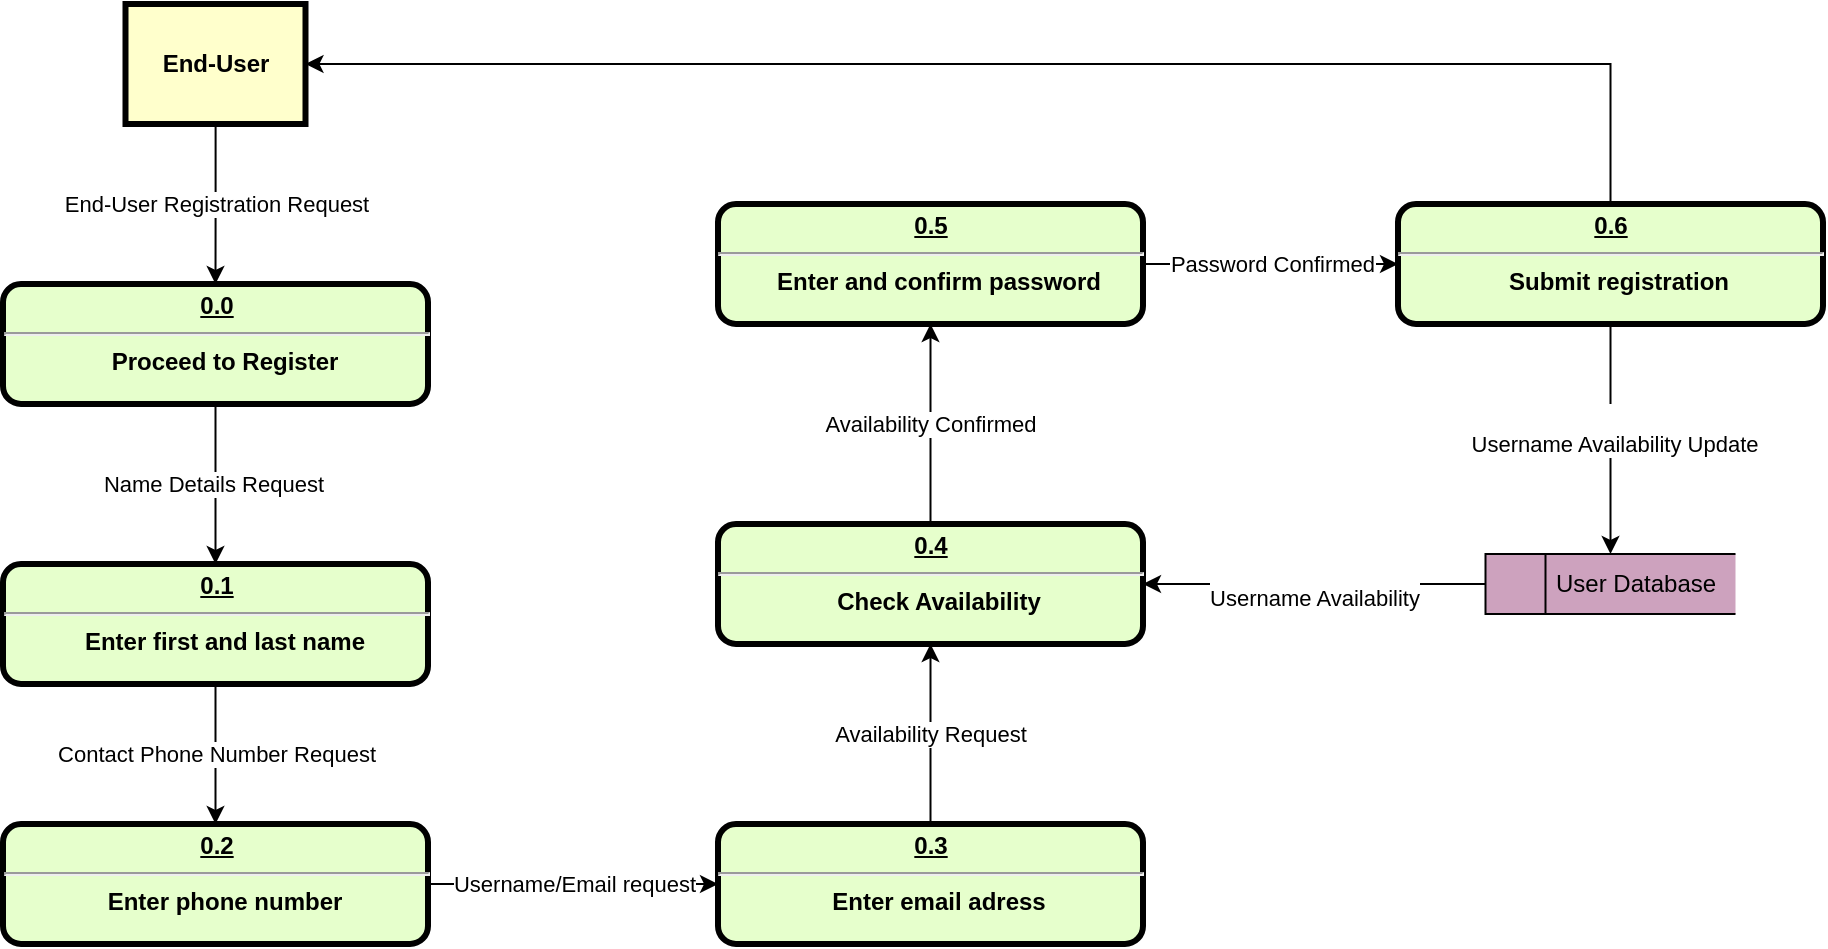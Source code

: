 <mxfile version="20.2.3" type="device"><diagram id="o73ixFc_ehx05NRXqeoQ" name="Page-1"><mxGraphModel dx="2730" dy="641" grid="1" gridSize="10" guides="1" tooltips="1" connect="1" arrows="1" fold="1" page="1" pageScale="1" pageWidth="850" pageHeight="1100" math="0" shadow="0"><root><mxCell id="0"/><mxCell id="1" parent="0"/><mxCell id="IAX8znnuAOtbCgKJffhm-3" value="End-User Registration Request" style="edgeStyle=orthogonalEdgeStyle;rounded=0;orthogonalLoop=1;jettySize=auto;html=1;" parent="1" source="IAX8znnuAOtbCgKJffhm-1" target="IAX8znnuAOtbCgKJffhm-2" edge="1"><mxGeometry relative="1" as="geometry"/></mxCell><mxCell id="IAX8znnuAOtbCgKJffhm-1" value="End-User" style="whiteSpace=wrap;align=center;verticalAlign=middle;fontStyle=1;strokeWidth=3;fillColor=#FFFFCC" parent="1" vertex="1"><mxGeometry x="-1586.25" y="80" width="90" height="60" as="geometry"/></mxCell><mxCell id="IAX8znnuAOtbCgKJffhm-4" value="Name Details Request&amp;nbsp;" style="edgeStyle=orthogonalEdgeStyle;rounded=0;orthogonalLoop=1;jettySize=auto;html=1;" parent="1" source="IAX8znnuAOtbCgKJffhm-2" edge="1"><mxGeometry relative="1" as="geometry"><mxPoint x="-1541.25" y="360" as="targetPoint"/></mxGeometry></mxCell><mxCell id="IAX8znnuAOtbCgKJffhm-2" value="&lt;p style=&quot;margin: 0px; margin-top: 4px; text-align: center; text-decoration: underline;&quot;&gt;&lt;strong&gt;0.0&lt;/strong&gt;&lt;/p&gt;&lt;hr&gt;&lt;p style=&quot;margin: 0px; margin-left: 8px;&quot;&gt;Proceed to Register&lt;/p&gt;" style="verticalAlign=middle;align=center;overflow=fill;fontSize=12;fontFamily=Helvetica;html=1;rounded=1;fontStyle=1;strokeWidth=3;fillColor=#E6FFCC" parent="1" vertex="1"><mxGeometry x="-1647.5" y="220" width="212.5" height="60" as="geometry"/></mxCell><mxCell id="IAX8znnuAOtbCgKJffhm-7" value="Contact Phone Number Request" style="edgeStyle=orthogonalEdgeStyle;rounded=0;orthogonalLoop=1;jettySize=auto;html=1;entryX=0.5;entryY=0;entryDx=0;entryDy=0;" parent="1" source="IAX8znnuAOtbCgKJffhm-5" target="IAX8znnuAOtbCgKJffhm-6" edge="1"><mxGeometry relative="1" as="geometry"/></mxCell><mxCell id="IAX8znnuAOtbCgKJffhm-5" value="&lt;p style=&quot;margin: 0px; margin-top: 4px; text-align: center; text-decoration: underline;&quot;&gt;&lt;strong&gt;0.1&lt;/strong&gt;&lt;/p&gt;&lt;hr&gt;&lt;p style=&quot;margin: 0px; margin-left: 8px;&quot;&gt;Enter first and last name&lt;/p&gt;" style="verticalAlign=middle;align=center;overflow=fill;fontSize=12;fontFamily=Helvetica;html=1;rounded=1;fontStyle=1;strokeWidth=3;fillColor=#E6FFCC" parent="1" vertex="1"><mxGeometry x="-1647.5" y="360" width="212.5" height="60" as="geometry"/></mxCell><mxCell id="IAX8znnuAOtbCgKJffhm-9" value="Username/Email request" style="edgeStyle=orthogonalEdgeStyle;rounded=0;orthogonalLoop=1;jettySize=auto;html=1;entryX=0;entryY=0.5;entryDx=0;entryDy=0;" parent="1" source="IAX8znnuAOtbCgKJffhm-6" target="IAX8znnuAOtbCgKJffhm-8" edge="1"><mxGeometry relative="1" as="geometry"/></mxCell><mxCell id="IAX8znnuAOtbCgKJffhm-6" value="&lt;p style=&quot;margin: 0px; margin-top: 4px; text-align: center; text-decoration: underline;&quot;&gt;&lt;strong&gt;0.2&lt;/strong&gt;&lt;/p&gt;&lt;hr&gt;&lt;p style=&quot;margin: 0px; margin-left: 8px;&quot;&gt;Enter phone number&lt;/p&gt;" style="verticalAlign=middle;align=center;overflow=fill;fontSize=12;fontFamily=Helvetica;html=1;rounded=1;fontStyle=1;strokeWidth=3;fillColor=#E6FFCC" parent="1" vertex="1"><mxGeometry x="-1647.5" y="490" width="212.5" height="60" as="geometry"/></mxCell><mxCell id="IAX8znnuAOtbCgKJffhm-10" value="Availability Request" style="edgeStyle=orthogonalEdgeStyle;rounded=0;orthogonalLoop=1;jettySize=auto;html=1;entryX=0.5;entryY=1;entryDx=0;entryDy=0;" parent="1" source="IAX8znnuAOtbCgKJffhm-8" target="IAX8znnuAOtbCgKJffhm-11" edge="1"><mxGeometry relative="1" as="geometry"><mxPoint x="-1214" y="400" as="targetPoint"/></mxGeometry></mxCell><mxCell id="IAX8znnuAOtbCgKJffhm-8" value="&lt;p style=&quot;margin: 0px; margin-top: 4px; text-align: center; text-decoration: underline;&quot;&gt;&lt;strong&gt;0.3&lt;/strong&gt;&lt;/p&gt;&lt;hr&gt;&lt;p style=&quot;margin: 0px; margin-left: 8px;&quot;&gt;Enter email adress&lt;/p&gt;" style="verticalAlign=middle;align=center;overflow=fill;fontSize=12;fontFamily=Helvetica;html=1;rounded=1;fontStyle=1;strokeWidth=3;fillColor=#E6FFCC" parent="1" vertex="1"><mxGeometry x="-1290" y="490" width="212.5" height="60" as="geometry"/></mxCell><mxCell id="IAX8znnuAOtbCgKJffhm-19" value="Availability Confirmed" style="edgeStyle=orthogonalEdgeStyle;rounded=0;orthogonalLoop=1;jettySize=auto;html=1;" parent="1" source="IAX8znnuAOtbCgKJffhm-11" target="IAX8znnuAOtbCgKJffhm-15" edge="1"><mxGeometry relative="1" as="geometry"/></mxCell><mxCell id="IAX8znnuAOtbCgKJffhm-11" value="&lt;p style=&quot;margin: 0px; margin-top: 4px; text-align: center; text-decoration: underline;&quot;&gt;&lt;strong&gt;0.4&lt;/strong&gt;&lt;/p&gt;&lt;hr&gt;&lt;p style=&quot;margin: 0px; margin-left: 8px;&quot;&gt;Check Availability&lt;/p&gt;" style="verticalAlign=middle;align=center;overflow=fill;fontSize=12;fontFamily=Helvetica;html=1;rounded=1;fontStyle=1;strokeWidth=3;fillColor=#E6FFCC" parent="1" vertex="1"><mxGeometry x="-1290" y="340" width="212.5" height="60" as="geometry"/></mxCell><mxCell id="IAX8znnuAOtbCgKJffhm-27" value="&lt;br&gt;&lt;span style=&quot;color: rgb(0, 0, 0); font-family: Helvetica; font-size: 11px; font-style: normal; font-variant-ligatures: normal; font-variant-caps: normal; font-weight: 400; letter-spacing: normal; orphans: 2; text-align: center; text-indent: 0px; text-transform: none; widows: 2; word-spacing: 0px; -webkit-text-stroke-width: 0px; background-color: rgb(255, 255, 255); text-decoration-thickness: initial; text-decoration-style: initial; text-decoration-color: initial; float: none; display: inline !important;&quot;&gt;Username Availability&lt;/span&gt;&lt;br&gt;" style="edgeStyle=orthogonalEdgeStyle;rounded=0;orthogonalLoop=1;jettySize=auto;html=1;" parent="1" source="IAX8znnuAOtbCgKJffhm-12" target="IAX8znnuAOtbCgKJffhm-11" edge="1"><mxGeometry relative="1" as="geometry"/></mxCell><mxCell id="IAX8znnuAOtbCgKJffhm-12" value="&lt;span style=&quot;white-space: pre;&quot;&gt; &lt;span style=&quot;white-space: pre;&quot;&gt; &lt;span style=&quot;white-space: pre;&quot;&gt;&#9;&lt;/span&gt;&lt;/span&gt;&lt;/span&gt;&amp;nbsp;User Database" style="html=1;dashed=0;whitespace=wrap;shape=mxgraph.dfd.dataStoreID;align=left;spacingLeft=3;points=[[0,0],[0.5,0],[1,0],[0,0.5],[1,0.5],[0,1],[0.5,1],[1,1]];fillColor=#CDA2BE;" parent="1" vertex="1"><mxGeometry x="-906.25" y="355" width="125" height="30" as="geometry"/></mxCell><mxCell id="IAX8znnuAOtbCgKJffhm-20" value="Password Confirmed" style="edgeStyle=orthogonalEdgeStyle;rounded=0;orthogonalLoop=1;jettySize=auto;html=1;entryX=0;entryY=0.5;entryDx=0;entryDy=0;" parent="1" source="IAX8znnuAOtbCgKJffhm-15" target="IAX8znnuAOtbCgKJffhm-21" edge="1"><mxGeometry relative="1" as="geometry"><mxPoint x="-210" y="520" as="targetPoint"/></mxGeometry></mxCell><mxCell id="IAX8znnuAOtbCgKJffhm-15" value="&lt;p style=&quot;margin: 0px; margin-top: 4px; text-align: center; text-decoration: underline;&quot;&gt;&lt;strong&gt;0.5&lt;/strong&gt;&lt;/p&gt;&lt;hr&gt;&lt;p style=&quot;margin: 0px; margin-left: 8px;&quot;&gt;Enter and confirm password&lt;/p&gt;" style="verticalAlign=middle;align=center;overflow=fill;fontSize=12;fontFamily=Helvetica;html=1;rounded=1;fontStyle=1;strokeWidth=3;fillColor=#E6FFCC" parent="1" vertex="1"><mxGeometry x="-1290" y="180" width="212.5" height="60" as="geometry"/></mxCell><mxCell id="IAX8znnuAOtbCgKJffhm-25" value="" style="edgeStyle=orthogonalEdgeStyle;rounded=0;orthogonalLoop=1;jettySize=auto;html=1;entryX=0.5;entryY=0;entryDx=0;entryDy=0;" parent="1" source="IAX8znnuAOtbCgKJffhm-21" target="IAX8znnuAOtbCgKJffhm-12" edge="1"><mxGeometry relative="1" as="geometry"><Array as="points"><mxPoint x="-844" y="310"/><mxPoint x="-844" y="310"/></Array></mxGeometry></mxCell><mxCell id="IAX8znnuAOtbCgKJffhm-26" value="&lt;br&gt;Username Availability Update" style="edgeLabel;html=1;align=center;verticalAlign=middle;resizable=0;points=[];" parent="IAX8znnuAOtbCgKJffhm-25" vertex="1" connectable="0"><mxGeometry x="-0.075" y="1" relative="1" as="geometry"><mxPoint as="offset"/></mxGeometry></mxCell><mxCell id="oVNRv4vzikoaCiOk3lVU-1" style="edgeStyle=orthogonalEdgeStyle;rounded=0;orthogonalLoop=1;jettySize=auto;html=1;entryX=1;entryY=0.5;entryDx=0;entryDy=0;" edge="1" parent="1" source="IAX8znnuAOtbCgKJffhm-21" target="IAX8znnuAOtbCgKJffhm-1"><mxGeometry relative="1" as="geometry"><Array as="points"><mxPoint x="-844" y="110"/></Array></mxGeometry></mxCell><mxCell id="IAX8znnuAOtbCgKJffhm-21" value="&lt;p style=&quot;margin: 0px; margin-top: 4px; text-align: center; text-decoration: underline;&quot;&gt;&lt;strong&gt;0.6&lt;/strong&gt;&lt;/p&gt;&lt;hr&gt;&lt;p style=&quot;margin: 0px; margin-left: 8px;&quot;&gt;Submit registration&lt;/p&gt;" style="verticalAlign=middle;align=center;overflow=fill;fontSize=12;fontFamily=Helvetica;html=1;rounded=1;fontStyle=1;strokeWidth=3;fillColor=#E6FFCC" parent="1" vertex="1"><mxGeometry x="-950" y="180" width="212.5" height="60" as="geometry"/></mxCell></root></mxGraphModel></diagram></mxfile>